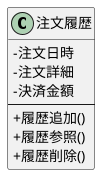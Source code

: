 @startuml 注文履歴
skinparam classAttributeIconSize 0

class 注文履歴 {
  - 注文日時
  - 注文詳細
  - 決済金額
  --
  + 履歴追加()
  + 履歴参照()
  + 履歴削除()
}

@enduml
